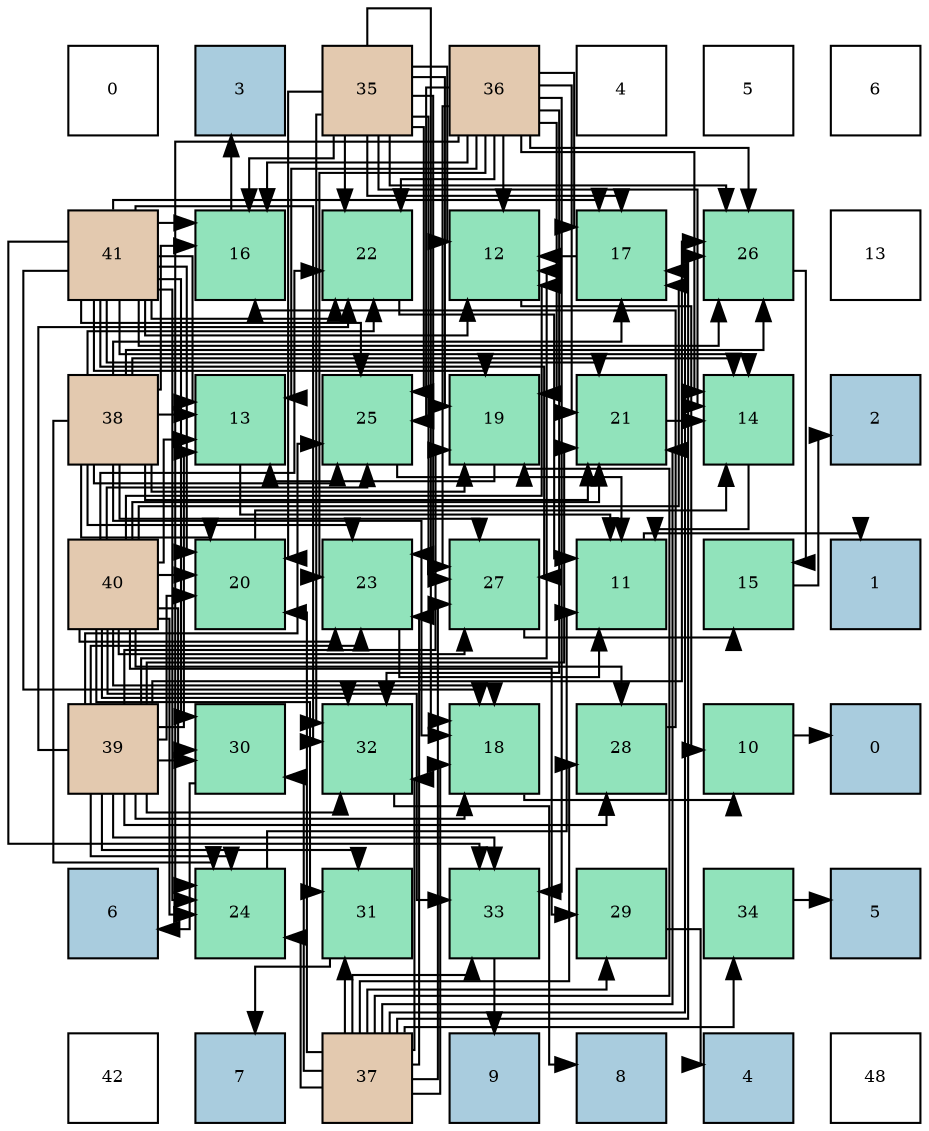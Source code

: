 digraph layout{
 rankdir=TB;
 splines=ortho;
 node [style=filled shape=square fixedsize=true width=0.6];
0[label="0", fontsize=8, fillcolor="#ffffff"];
1[label="3", fontsize=8, fillcolor="#a9ccde"];
2[label="35", fontsize=8, fillcolor="#e3c9af"];
3[label="36", fontsize=8, fillcolor="#e3c9af"];
4[label="4", fontsize=8, fillcolor="#ffffff"];
5[label="5", fontsize=8, fillcolor="#ffffff"];
6[label="6", fontsize=8, fillcolor="#ffffff"];
7[label="41", fontsize=8, fillcolor="#e3c9af"];
8[label="16", fontsize=8, fillcolor="#91e3bb"];
9[label="22", fontsize=8, fillcolor="#91e3bb"];
10[label="12", fontsize=8, fillcolor="#91e3bb"];
11[label="17", fontsize=8, fillcolor="#91e3bb"];
12[label="26", fontsize=8, fillcolor="#91e3bb"];
13[label="13", fontsize=8, fillcolor="#ffffff"];
14[label="38", fontsize=8, fillcolor="#e3c9af"];
15[label="13", fontsize=8, fillcolor="#91e3bb"];
16[label="25", fontsize=8, fillcolor="#91e3bb"];
17[label="19", fontsize=8, fillcolor="#91e3bb"];
18[label="21", fontsize=8, fillcolor="#91e3bb"];
19[label="14", fontsize=8, fillcolor="#91e3bb"];
20[label="2", fontsize=8, fillcolor="#a9ccde"];
21[label="40", fontsize=8, fillcolor="#e3c9af"];
22[label="20", fontsize=8, fillcolor="#91e3bb"];
23[label="23", fontsize=8, fillcolor="#91e3bb"];
24[label="27", fontsize=8, fillcolor="#91e3bb"];
25[label="11", fontsize=8, fillcolor="#91e3bb"];
26[label="15", fontsize=8, fillcolor="#91e3bb"];
27[label="1", fontsize=8, fillcolor="#a9ccde"];
28[label="39", fontsize=8, fillcolor="#e3c9af"];
29[label="30", fontsize=8, fillcolor="#91e3bb"];
30[label="32", fontsize=8, fillcolor="#91e3bb"];
31[label="18", fontsize=8, fillcolor="#91e3bb"];
32[label="28", fontsize=8, fillcolor="#91e3bb"];
33[label="10", fontsize=8, fillcolor="#91e3bb"];
34[label="0", fontsize=8, fillcolor="#a9ccde"];
35[label="6", fontsize=8, fillcolor="#a9ccde"];
36[label="24", fontsize=8, fillcolor="#91e3bb"];
37[label="31", fontsize=8, fillcolor="#91e3bb"];
38[label="33", fontsize=8, fillcolor="#91e3bb"];
39[label="29", fontsize=8, fillcolor="#91e3bb"];
40[label="34", fontsize=8, fillcolor="#91e3bb"];
41[label="5", fontsize=8, fillcolor="#a9ccde"];
42[label="42", fontsize=8, fillcolor="#ffffff"];
43[label="7", fontsize=8, fillcolor="#a9ccde"];
44[label="37", fontsize=8, fillcolor="#e3c9af"];
45[label="9", fontsize=8, fillcolor="#a9ccde"];
46[label="8", fontsize=8, fillcolor="#a9ccde"];
47[label="4", fontsize=8, fillcolor="#a9ccde"];
48[label="48", fontsize=8, fillcolor="#ffffff"];
edge [constraint=false, style=vis];33 -> 34;
25 -> 27;
10 -> 33;
15 -> 25;
19 -> 25;
26 -> 20;
8 -> 1;
11 -> 10;
31 -> 33;
17 -> 15;
22 -> 19;
18 -> 19;
9 -> 25;
23 -> 25;
36 -> 25;
16 -> 25;
12 -> 26;
24 -> 26;
32 -> 8;
39 -> 47;
29 -> 35;
37 -> 43;
30 -> 46;
38 -> 45;
40 -> 41;
2 -> 10;
2 -> 19;
2 -> 8;
2 -> 11;
2 -> 31;
2 -> 17;
2 -> 22;
2 -> 9;
2 -> 23;
2 -> 16;
2 -> 12;
2 -> 24;
2 -> 30;
3 -> 10;
3 -> 15;
3 -> 19;
3 -> 8;
3 -> 11;
3 -> 17;
3 -> 18;
3 -> 9;
3 -> 23;
3 -> 36;
3 -> 16;
3 -> 12;
3 -> 24;
3 -> 30;
3 -> 38;
44 -> 11;
44 -> 31;
44 -> 17;
44 -> 22;
44 -> 18;
44 -> 23;
44 -> 36;
44 -> 12;
44 -> 24;
44 -> 32;
44 -> 39;
44 -> 29;
44 -> 37;
44 -> 30;
44 -> 38;
44 -> 40;
14 -> 15;
14 -> 19;
14 -> 8;
14 -> 11;
14 -> 31;
14 -> 17;
14 -> 22;
14 -> 18;
14 -> 9;
14 -> 23;
14 -> 36;
14 -> 16;
14 -> 12;
14 -> 24;
28 -> 10;
28 -> 15;
28 -> 31;
28 -> 17;
28 -> 22;
28 -> 18;
28 -> 9;
28 -> 23;
28 -> 36;
28 -> 16;
28 -> 12;
28 -> 32;
28 -> 29;
28 -> 37;
28 -> 30;
28 -> 38;
21 -> 10;
21 -> 15;
21 -> 11;
21 -> 31;
21 -> 22;
21 -> 18;
21 -> 9;
21 -> 23;
21 -> 36;
21 -> 16;
21 -> 24;
21 -> 32;
21 -> 39;
21 -> 29;
21 -> 37;
21 -> 30;
21 -> 38;
7 -> 10;
7 -> 15;
7 -> 19;
7 -> 8;
7 -> 11;
7 -> 31;
7 -> 17;
7 -> 22;
7 -> 18;
7 -> 9;
7 -> 36;
7 -> 16;
7 -> 12;
7 -> 24;
7 -> 29;
7 -> 30;
7 -> 38;
edge [constraint=true, style=invis];
0 -> 7 -> 14 -> 21 -> 28 -> 35 -> 42;
1 -> 8 -> 15 -> 22 -> 29 -> 36 -> 43;
2 -> 9 -> 16 -> 23 -> 30 -> 37 -> 44;
3 -> 10 -> 17 -> 24 -> 31 -> 38 -> 45;
4 -> 11 -> 18 -> 25 -> 32 -> 39 -> 46;
5 -> 12 -> 19 -> 26 -> 33 -> 40 -> 47;
6 -> 13 -> 20 -> 27 -> 34 -> 41 -> 48;
rank = same {0 -> 1 -> 2 -> 3 -> 4 -> 5 -> 6};
rank = same {7 -> 8 -> 9 -> 10 -> 11 -> 12 -> 13};
rank = same {14 -> 15 -> 16 -> 17 -> 18 -> 19 -> 20};
rank = same {21 -> 22 -> 23 -> 24 -> 25 -> 26 -> 27};
rank = same {28 -> 29 -> 30 -> 31 -> 32 -> 33 -> 34};
rank = same {35 -> 36 -> 37 -> 38 -> 39 -> 40 -> 41};
rank = same {42 -> 43 -> 44 -> 45 -> 46 -> 47 -> 48};
}